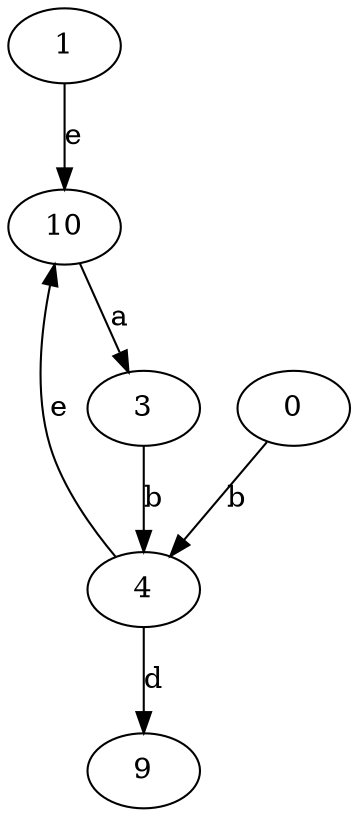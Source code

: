 strict digraph  {
1;
3;
4;
9;
10;
0;
1 -> 10  [label=e];
3 -> 4  [label=b];
4 -> 9  [label=d];
4 -> 10  [label=e];
10 -> 3  [label=a];
0 -> 4  [label=b];
}
